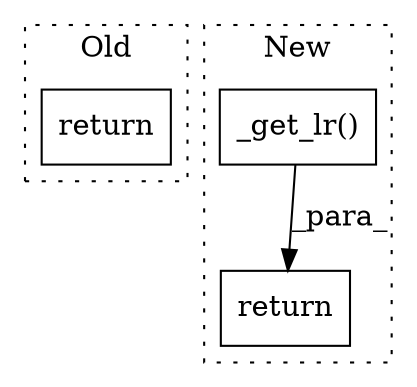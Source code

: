 digraph G {
subgraph cluster0 {
1 [label="return" a="93" s="1653" l="7" shape="box"];
label = "Old";
style="dotted";
}
subgraph cluster1 {
2 [label="_get_lr()" a="75" s="1453,1477" l="13,1" shape="box"];
3 [label="return" a="93" s="1446" l="7" shape="box"];
label = "New";
style="dotted";
}
2 -> 3 [label="_para_"];
}